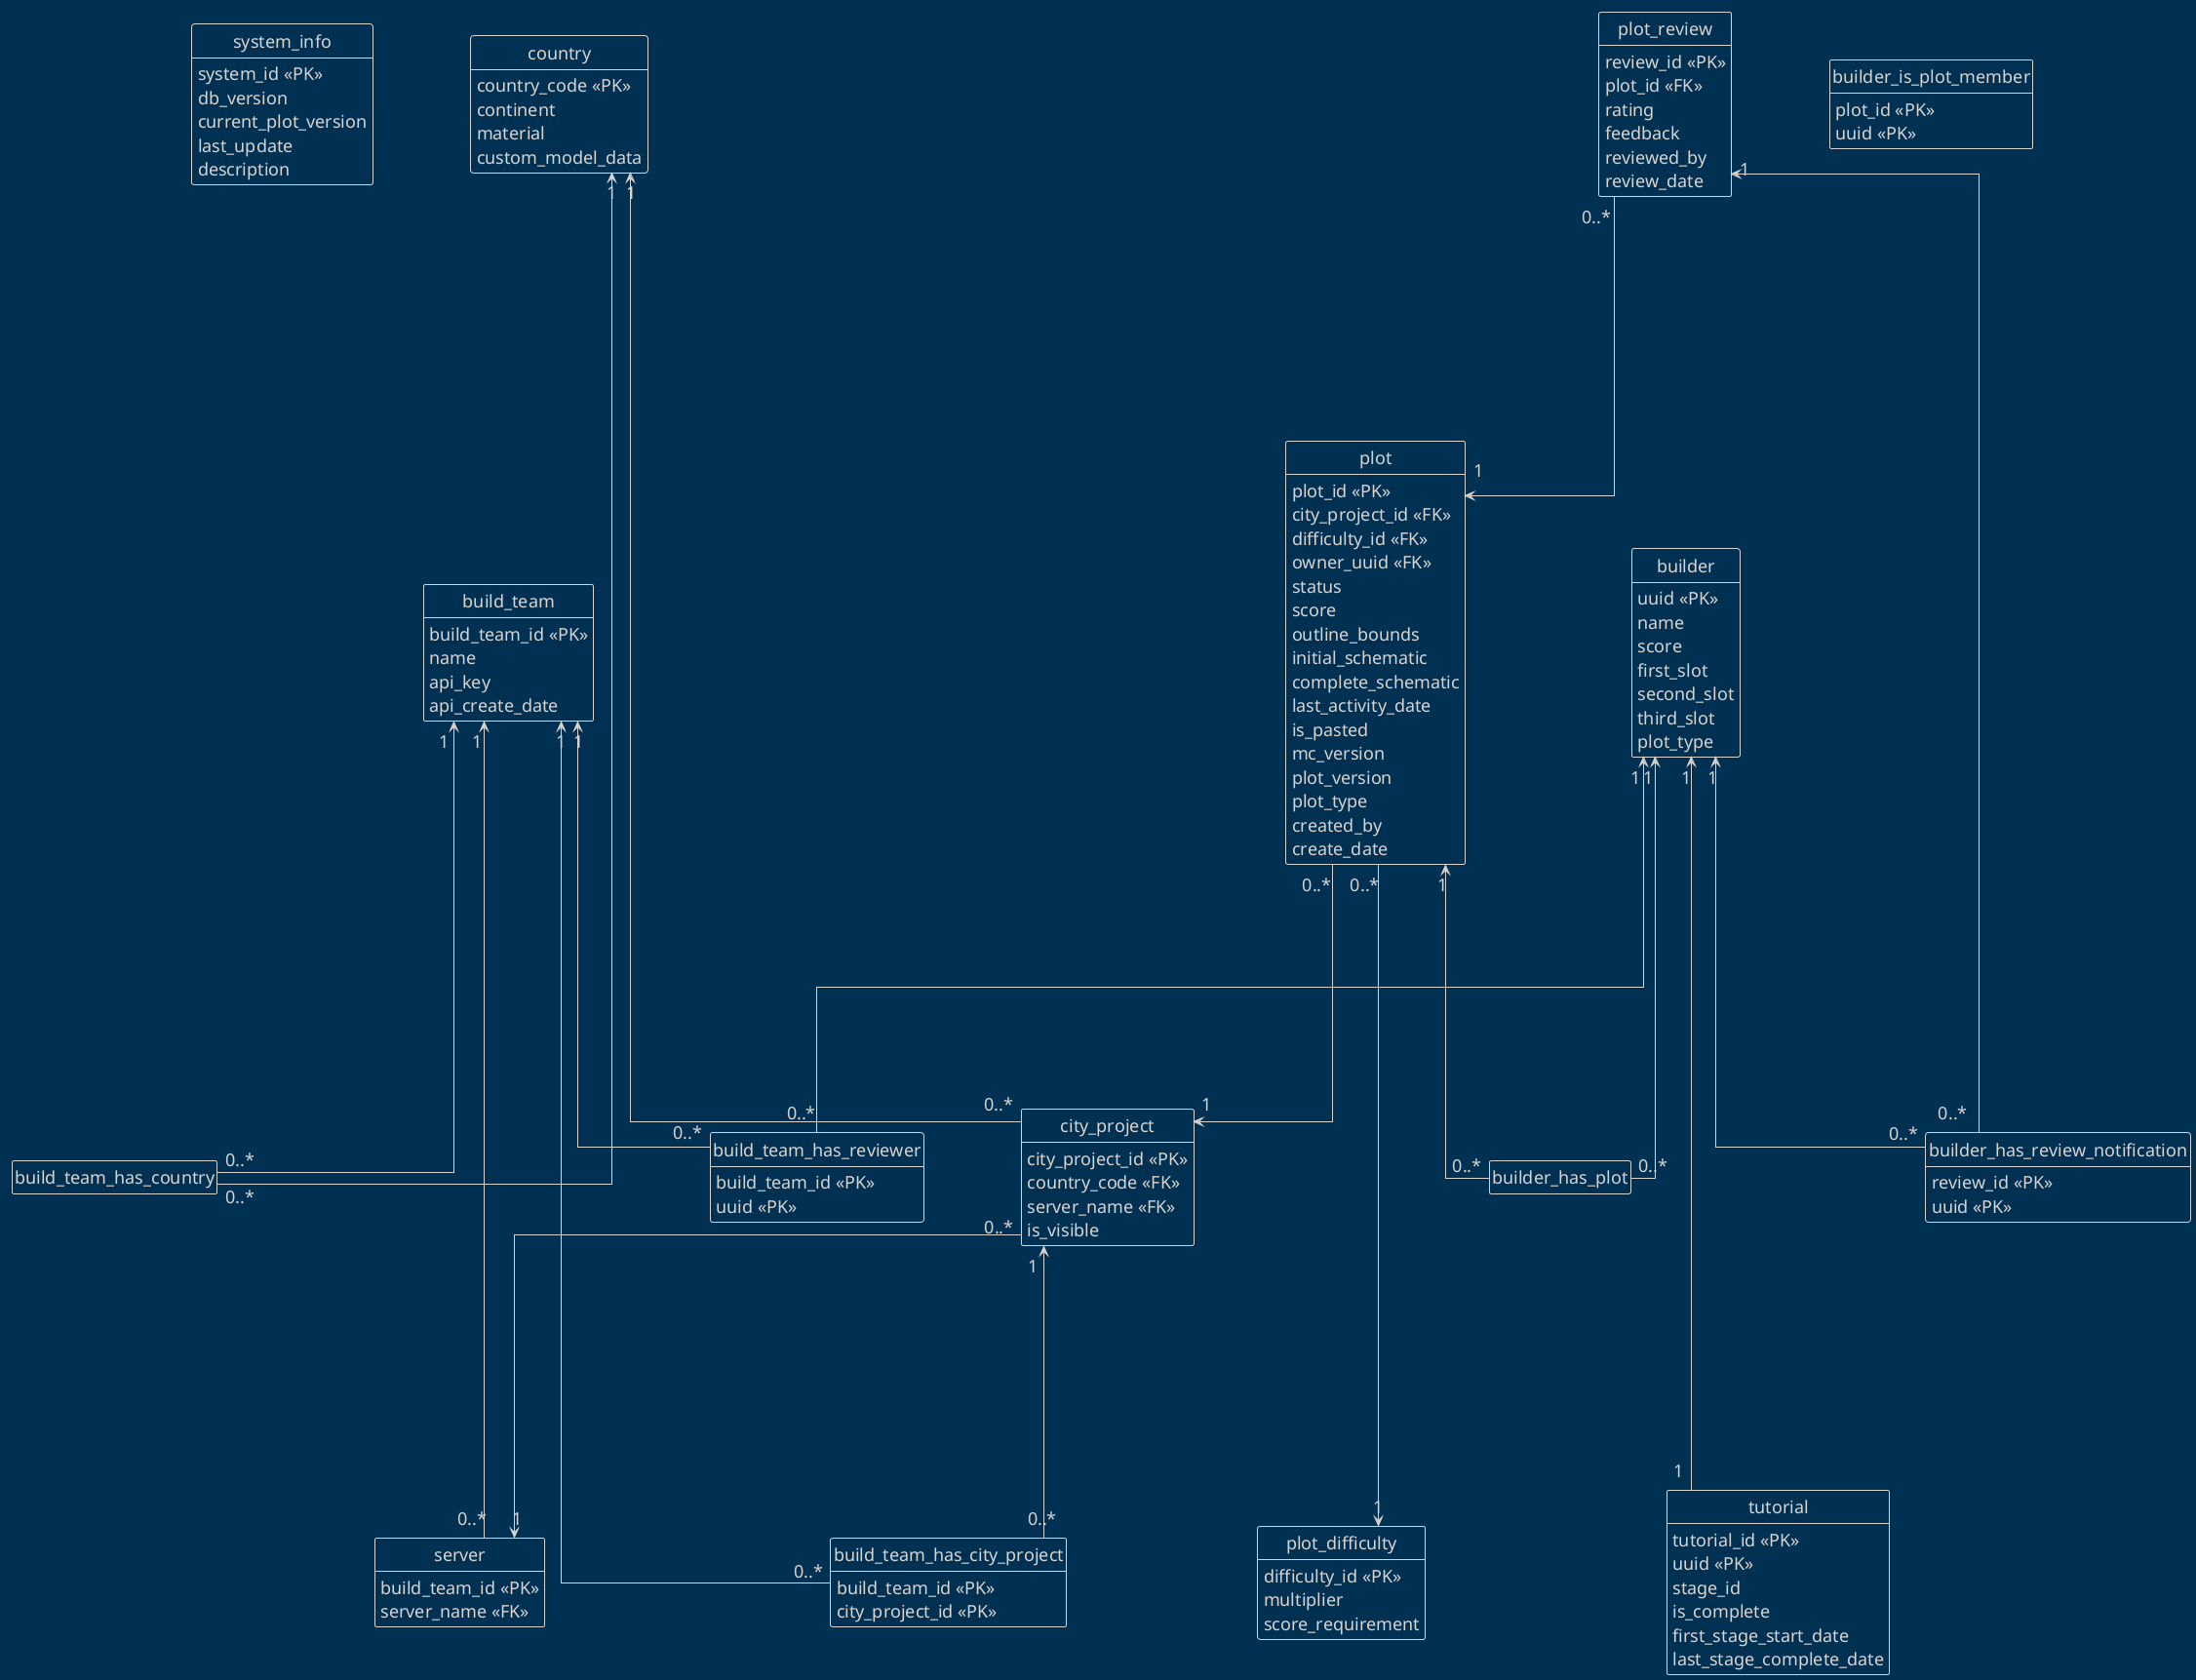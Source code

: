 @startuml
skinparam nodesep 100
skinparam ranksep 250
skinparam defaultFontSize 18

skinparam linetype ortho

hide circle
hide empty members
!theme blueprint

entity system_info {
    system_id <<PK>>
    db_version
    current_plot_version
    last_update
    description
}

entity build_team {
    build_team_id <<PK>>
    name
    api_key
    api_create_date
}

entity server {
    build_team_id <<PK>>
    server_name <<FK>>
}

entity country {
    country_code <<PK>>
    continent
    material
    custom_model_data
}

entity city_project {
    city_project_id <<PK>>
    country_code <<FK>>
    server_name <<FK>>
    is_visible
}

entity builder {
    uuid <<PK>>
    name
    score
    first_slot
    second_slot
    third_slot
    plot_type
}

entity plot_difficulty {
    difficulty_id <<PK>>
    multiplier
    score_requirement
}

entity plot {
    plot_id <<PK>>
    city_project_id <<FK>>
    difficulty_id <<FK>>
    owner_uuid <<FK>>
    status
    score
    outline_bounds
    initial_schematic
    complete_schematic
    last_activity_date
    is_pasted
    mc_version
    plot_version
    plot_type
    created_by
    create_date
}

entity tutorial {
    tutorial_id <<PK>>
    uuid <<PK>>
    stage_id
    is_complete
    first_stage_start_date
    last_stage_complete_date
}

entity plot_review {
    review_id <<PK>>
    plot_id <<FK>>
    rating
    feedback
    reviewed_by
    review_date
}

entity build_team_has_city_project {
    build_team_id <<PK>>
    city_project_id <<PK>>
}

entity build_team_has_reviewer {
    build_team_id <<PK>>
    uuid <<PK>>
}

entity builder_has_review_notification {
    review_id <<PK>>
    uuid <<PK>>
}

entity builder_is_plot_member {
    plot_id <<PK>>
    uuid <<PK>>
}

build_team "1" <-- "0..*" build_team_has_city_project
build_team "1" <-- "0..*" build_team_has_country
build_team "1" <-- "0..*" build_team_has_reviewer
build_team "1" <-- "0..*" server

country "1" <--- "0..*" city_project
country "1" <--- "0..*" build_team_has_country

city_project "1" <-- "0..*" build_team_has_city_project
city_project "0..*" --> "1" server

plot_review "1" <-- "0..*" builder_has_review_notification
plot_review "0..*" --> "1" plot

builder "1" <-- "0..*" build_team_has_reviewer
builder "1" <--- "1" tutorial
builder "1" <-- "0..*" builder_has_review_notification
builder "1" <-- "0..*" builder_has_plot

plot "0..*" --> "1" city_project
plot "0..*" ---> "1" plot_difficulty
plot "1" <-- "0..*" builder_has_plot
@enduml